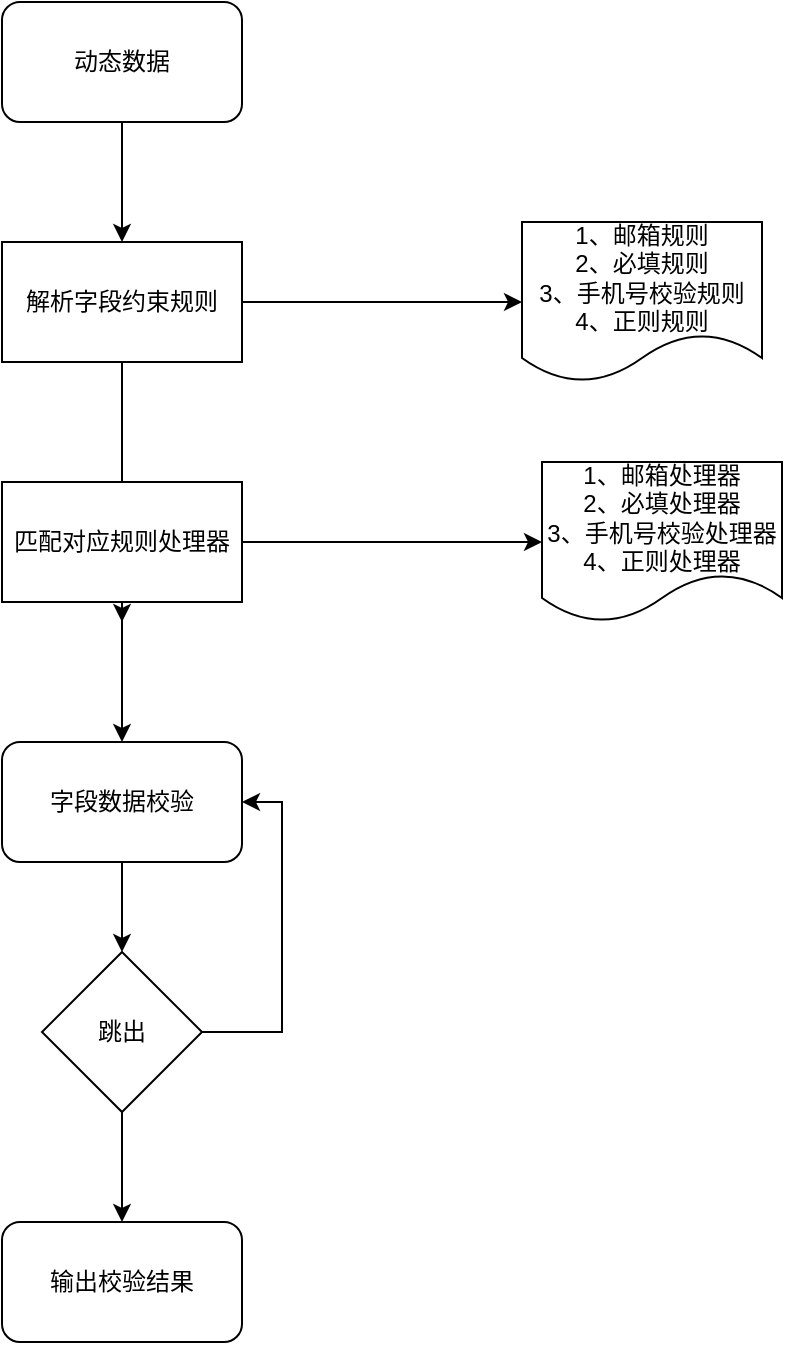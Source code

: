 <mxfile version="15.7.4" type="github" pages="2">
  <diagram id="vqCvoLoCLRVgt8GvoWlM" name="字段校验">
    <mxGraphModel dx="1422" dy="772" grid="1" gridSize="10" guides="1" tooltips="1" connect="1" arrows="1" fold="1" page="1" pageScale="1" pageWidth="827" pageHeight="1169" math="0" shadow="0">
      <root>
        <mxCell id="0" />
        <mxCell id="1" parent="0" />
        <mxCell id="zasJfB-eg4Ot9YK-Ku_A-8" style="edgeStyle=orthogonalEdgeStyle;rounded=0;orthogonalLoop=1;jettySize=auto;html=1;" parent="1" source="zasJfB-eg4Ot9YK-Ku_A-1" edge="1">
          <mxGeometry relative="1" as="geometry">
            <mxPoint x="270" y="380" as="targetPoint" />
          </mxGeometry>
        </mxCell>
        <mxCell id="zasJfB-eg4Ot9YK-Ku_A-18" style="edgeStyle=orthogonalEdgeStyle;rounded=0;orthogonalLoop=1;jettySize=auto;html=1;" parent="1" source="zasJfB-eg4Ot9YK-Ku_A-1" target="zasJfB-eg4Ot9YK-Ku_A-2" edge="1">
          <mxGeometry relative="1" as="geometry" />
        </mxCell>
        <mxCell id="zasJfB-eg4Ot9YK-Ku_A-1" value="解析字段约束规则" style="rounded=0;whiteSpace=wrap;html=1;" parent="1" vertex="1">
          <mxGeometry x="210" y="190" width="120" height="60" as="geometry" />
        </mxCell>
        <mxCell id="zasJfB-eg4Ot9YK-Ku_A-2" value="1、邮箱规则&lt;br&gt;2、必填规则&lt;br&gt;3、手机号校验规则&lt;br&gt;4、正则规则" style="shape=document;whiteSpace=wrap;html=1;boundedLbl=1;" parent="1" vertex="1">
          <mxGeometry x="470" y="180" width="120" height="80" as="geometry" />
        </mxCell>
        <mxCell id="zasJfB-eg4Ot9YK-Ku_A-9" style="edgeStyle=orthogonalEdgeStyle;rounded=0;orthogonalLoop=1;jettySize=auto;html=1;" parent="1" source="zasJfB-eg4Ot9YK-Ku_A-3" target="zasJfB-eg4Ot9YK-Ku_A-6" edge="1">
          <mxGeometry relative="1" as="geometry" />
        </mxCell>
        <mxCell id="zasJfB-eg4Ot9YK-Ku_A-17" style="edgeStyle=orthogonalEdgeStyle;rounded=0;orthogonalLoop=1;jettySize=auto;html=1;" parent="1" source="zasJfB-eg4Ot9YK-Ku_A-3" target="zasJfB-eg4Ot9YK-Ku_A-14" edge="1">
          <mxGeometry relative="1" as="geometry" />
        </mxCell>
        <mxCell id="zasJfB-eg4Ot9YK-Ku_A-3" value="匹配对应规则处理器" style="rounded=0;whiteSpace=wrap;html=1;" parent="1" vertex="1">
          <mxGeometry x="210" y="310" width="120" height="60" as="geometry" />
        </mxCell>
        <mxCell id="zasJfB-eg4Ot9YK-Ku_A-7" style="edgeStyle=orthogonalEdgeStyle;rounded=0;orthogonalLoop=1;jettySize=auto;html=1;" parent="1" source="zasJfB-eg4Ot9YK-Ku_A-4" target="zasJfB-eg4Ot9YK-Ku_A-1" edge="1">
          <mxGeometry relative="1" as="geometry" />
        </mxCell>
        <mxCell id="zasJfB-eg4Ot9YK-Ku_A-4" value="动态数据" style="rounded=1;whiteSpace=wrap;html=1;" parent="1" vertex="1">
          <mxGeometry x="210" y="70" width="120" height="60" as="geometry" />
        </mxCell>
        <mxCell id="zasJfB-eg4Ot9YK-Ku_A-11" style="edgeStyle=orthogonalEdgeStyle;rounded=0;orthogonalLoop=1;jettySize=auto;html=1;entryX=1;entryY=0.5;entryDx=0;entryDy=0;" parent="1" source="zasJfB-eg4Ot9YK-Ku_A-5" target="zasJfB-eg4Ot9YK-Ku_A-6" edge="1">
          <mxGeometry relative="1" as="geometry">
            <Array as="points">
              <mxPoint x="350" y="585" />
              <mxPoint x="350" y="470" />
            </Array>
          </mxGeometry>
        </mxCell>
        <mxCell id="zasJfB-eg4Ot9YK-Ku_A-13" style="edgeStyle=orthogonalEdgeStyle;rounded=0;orthogonalLoop=1;jettySize=auto;html=1;" parent="1" source="zasJfB-eg4Ot9YK-Ku_A-5" target="zasJfB-eg4Ot9YK-Ku_A-12" edge="1">
          <mxGeometry relative="1" as="geometry" />
        </mxCell>
        <mxCell id="zasJfB-eg4Ot9YK-Ku_A-5" value="跳出" style="rhombus;whiteSpace=wrap;html=1;" parent="1" vertex="1">
          <mxGeometry x="230" y="545" width="80" height="80" as="geometry" />
        </mxCell>
        <mxCell id="zasJfB-eg4Ot9YK-Ku_A-10" style="edgeStyle=orthogonalEdgeStyle;rounded=0;orthogonalLoop=1;jettySize=auto;html=1;" parent="1" source="zasJfB-eg4Ot9YK-Ku_A-6" target="zasJfB-eg4Ot9YK-Ku_A-5" edge="1">
          <mxGeometry relative="1" as="geometry" />
        </mxCell>
        <mxCell id="zasJfB-eg4Ot9YK-Ku_A-6" value="字段数据校验" style="rounded=1;whiteSpace=wrap;html=1;" parent="1" vertex="1">
          <mxGeometry x="210" y="440" width="120" height="60" as="geometry" />
        </mxCell>
        <mxCell id="zasJfB-eg4Ot9YK-Ku_A-12" value="输出校验结果" style="rounded=1;whiteSpace=wrap;html=1;" parent="1" vertex="1">
          <mxGeometry x="210" y="680" width="120" height="60" as="geometry" />
        </mxCell>
        <mxCell id="zasJfB-eg4Ot9YK-Ku_A-14" value="1、邮箱处理器&lt;br&gt;2、必填处理器&lt;br&gt;3、手机号校验处理器&lt;br&gt;4、正则处理器" style="shape=document;whiteSpace=wrap;html=1;boundedLbl=1;" parent="1" vertex="1">
          <mxGeometry x="480" y="300" width="120" height="80" as="geometry" />
        </mxCell>
      </root>
    </mxGraphModel>
  </diagram>
  <diagram id="va1dxXo4He6y0huhWu0T" name="动态字段方案">
    <mxGraphModel dx="1422" dy="772" grid="1" gridSize="10" guides="1" tooltips="1" connect="1" arrows="1" fold="1" page="1" pageScale="1" pageWidth="827" pageHeight="1169" math="0" shadow="0">
      <root>
        <mxCell id="PYm2npRVoZvyIIcUftxy-0" />
        <mxCell id="PYm2npRVoZvyIIcUftxy-1" parent="PYm2npRVoZvyIIcUftxy-0" />
      </root>
    </mxGraphModel>
  </diagram>
</mxfile>
